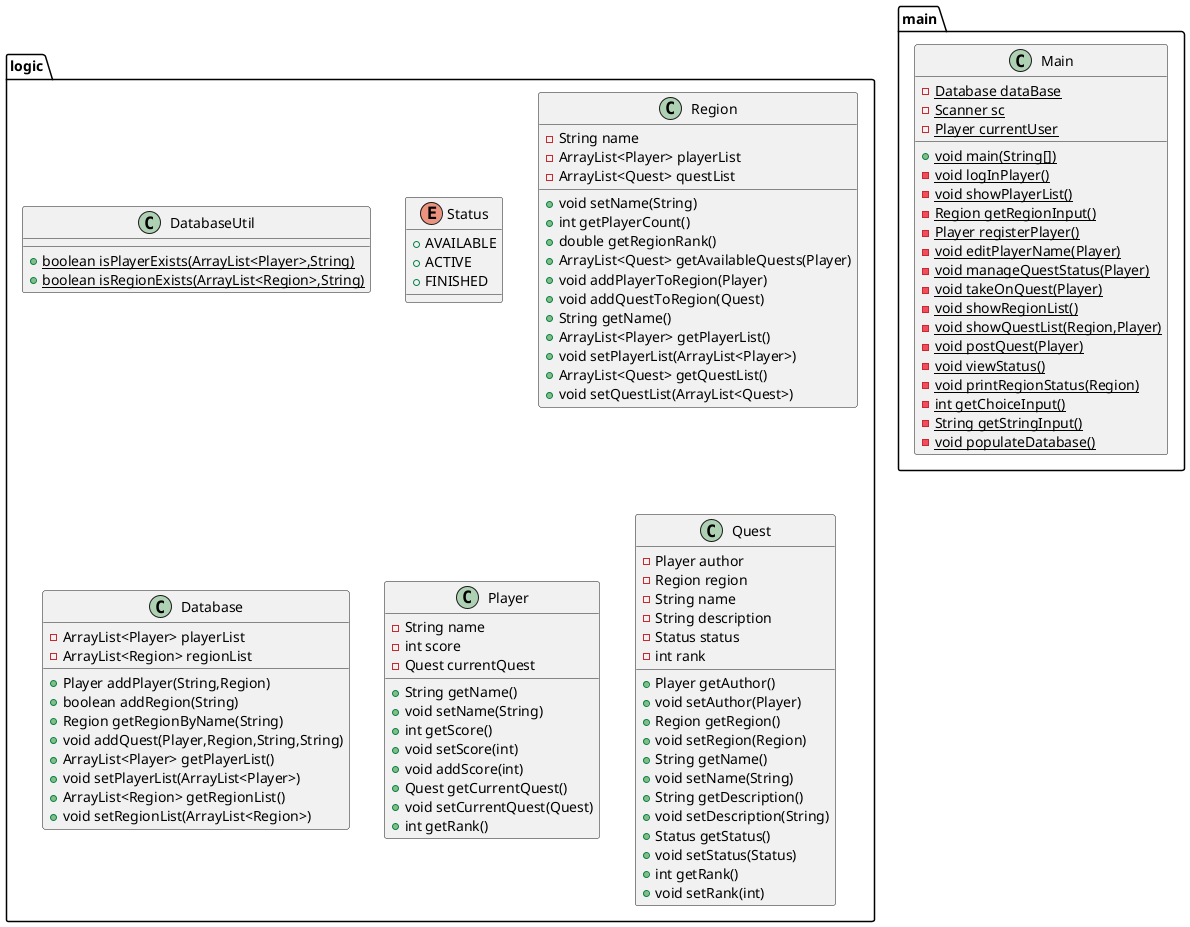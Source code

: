 @startuml
class logic.DatabaseUtil {
+ {static} boolean isPlayerExists(ArrayList<Player>,String)
+ {static} boolean isRegionExists(ArrayList<Region>,String)
}

class main.Main {
- {static} Database dataBase
- {static} Scanner sc
- {static} Player currentUser
+ {static} void main(String[])
- {static} void logInPlayer()
- {static} void showPlayerList()
- {static} Region getRegionInput()
- {static} Player registerPlayer()
- {static} void editPlayerName(Player)
- {static} void manageQuestStatus(Player)
- {static} void takeOnQuest(Player)
- {static} void showRegionList()
- {static} void showQuestList(Region,Player)
- {static} void postQuest(Player)
- {static} void viewStatus()
- {static} void printRegionStatus(Region)
- {static} int getChoiceInput()
- {static} String getStringInput()
- {static} void populateDatabase()
}


enum logic.Status {
+  AVAILABLE
+  ACTIVE
+  FINISHED
}

class logic.Region {
- String name
- ArrayList<Player> playerList
- ArrayList<Quest> questList
+ void setName(String)
+ int getPlayerCount()
+ double getRegionRank()
+ ArrayList<Quest> getAvailableQuests(Player)
+ void addPlayerToRegion(Player)
+ void addQuestToRegion(Quest)
+ String getName()
+ ArrayList<Player> getPlayerList()
+ void setPlayerList(ArrayList<Player>)
+ ArrayList<Quest> getQuestList()
+ void setQuestList(ArrayList<Quest>)
}


class logic.Database {
- ArrayList<Player> playerList
- ArrayList<Region> regionList
+ Player addPlayer(String,Region)
+ boolean addRegion(String)
+ Region getRegionByName(String)
+ void addQuest(Player,Region,String,String)
+ ArrayList<Player> getPlayerList()
+ void setPlayerList(ArrayList<Player>)
+ ArrayList<Region> getRegionList()
+ void setRegionList(ArrayList<Region>)
}


class logic.Player {
- String name
- int score
- Quest currentQuest
+ String getName()
+ void setName(String)
+ int getScore()
+ void setScore(int)
+ void addScore(int)
+ Quest getCurrentQuest()
+ void setCurrentQuest(Quest)
+ int getRank()
}


class logic.Quest {
- Player author
- Region region
- String name
- String description
- Status status
- int rank
+ Player getAuthor()
+ void setAuthor(Player)
+ Region getRegion()
+ void setRegion(Region)
+ String getName()
+ void setName(String)
+ String getDescription()
+ void setDescription(String)
+ Status getStatus()
+ void setStatus(Status)
+ int getRank()
+ void setRank(int)
}


@enduml